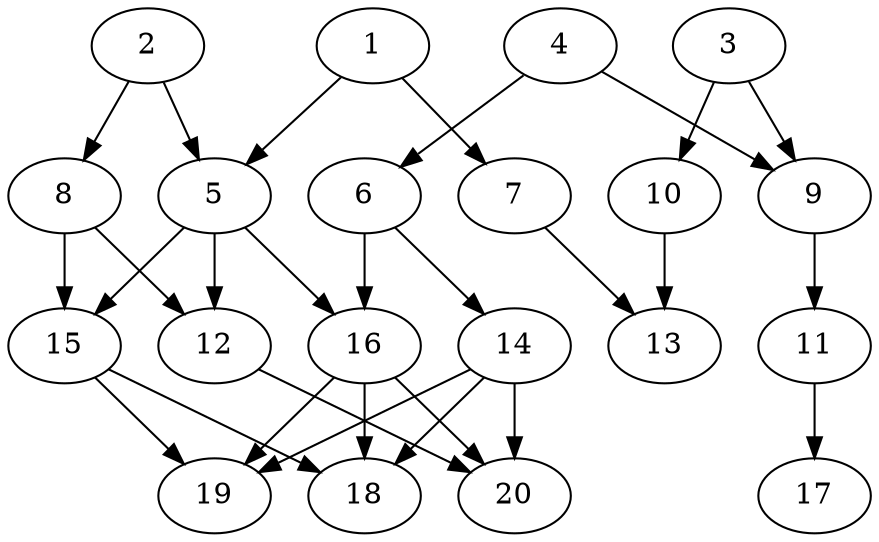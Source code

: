 // DAG automatically generated by daggen at Wed Jul 24 21:27:05 2019
// ./daggen --dot -n 20 --ccr 0.4 --fat 0.7 --regular 0.5 --density 0.5 --mindata 5242880 --maxdata 52428800 
digraph G {
  1 [size="31106560", alpha="0.17", expect_size="12442624"] 
  1 -> 5 [size ="12442624"]
  1 -> 7 [size ="12442624"]
  2 [size="72870400", alpha="0.13", expect_size="29148160"] 
  2 -> 5 [size ="29148160"]
  2 -> 8 [size ="29148160"]
  3 [size="23357440", alpha="0.04", expect_size="9342976"] 
  3 -> 9 [size ="9342976"]
  3 -> 10 [size ="9342976"]
  4 [size="122373120", alpha="0.18", expect_size="48949248"] 
  4 -> 6 [size ="48949248"]
  4 -> 9 [size ="48949248"]
  5 [size="60738560", alpha="0.15", expect_size="24295424"] 
  5 -> 12 [size ="24295424"]
  5 -> 15 [size ="24295424"]
  5 -> 16 [size ="24295424"]
  6 [size="20505600", alpha="0.08", expect_size="8202240"] 
  6 -> 14 [size ="8202240"]
  6 -> 16 [size ="8202240"]
  7 [size="76771840", alpha="0.10", expect_size="30708736"] 
  7 -> 13 [size ="30708736"]
  8 [size="35143680", alpha="0.15", expect_size="14057472"] 
  8 -> 12 [size ="14057472"]
  8 -> 15 [size ="14057472"]
  9 [size="44817920", alpha="0.04", expect_size="17927168"] 
  9 -> 11 [size ="17927168"]
  10 [size="57085440", alpha="0.10", expect_size="22834176"] 
  10 -> 13 [size ="22834176"]
  11 [size="39288320", alpha="0.01", expect_size="15715328"] 
  11 -> 17 [size ="15715328"]
  12 [size="23846400", alpha="0.06", expect_size="9538560"] 
  12 -> 20 [size ="9538560"]
  13 [size="97776640", alpha="0.11", expect_size="39110656"] 
  14 [size="121584640", alpha="0.02", expect_size="48633856"] 
  14 -> 18 [size ="48633856"]
  14 -> 19 [size ="48633856"]
  14 -> 20 [size ="48633856"]
  15 [size="109923840", alpha="0.09", expect_size="43969536"] 
  15 -> 18 [size ="43969536"]
  15 -> 19 [size ="43969536"]
  16 [size="78092800", alpha="0.19", expect_size="31237120"] 
  16 -> 18 [size ="31237120"]
  16 -> 19 [size ="31237120"]
  16 -> 20 [size ="31237120"]
  17 [size="125381120", alpha="0.12", expect_size="50152448"] 
  18 [size="67005440", alpha="0.01", expect_size="26802176"] 
  19 [size="38167040", alpha="0.12", expect_size="15266816"] 
  20 [size="64245760", alpha="0.10", expect_size="25698304"] 
}
